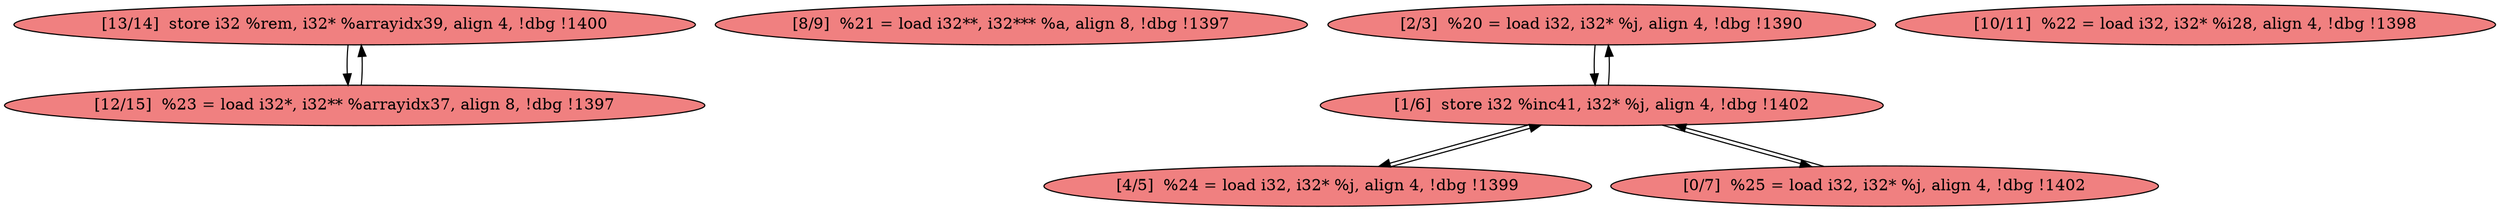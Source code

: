 
digraph G {


node2512 [fillcolor=lightcoral,label="[13/14]  store i32 %rem, i32* %arrayidx39, align 4, !dbg !1400",shape=ellipse,style=filled ]
node2507 [fillcolor=lightcoral,label="[8/9]  %21 = load i32**, i32*** %a, align 8, !dbg !1397",shape=ellipse,style=filled ]
node2509 [fillcolor=lightcoral,label="[2/3]  %20 = load i32, i32* %j, align 4, !dbg !1390",shape=ellipse,style=filled ]
node2513 [fillcolor=lightcoral,label="[4/5]  %24 = load i32, i32* %j, align 4, !dbg !1399",shape=ellipse,style=filled ]
node2511 [fillcolor=lightcoral,label="[12/15]  %23 = load i32*, i32** %arrayidx37, align 8, !dbg !1397",shape=ellipse,style=filled ]
node2508 [fillcolor=lightcoral,label="[1/6]  store i32 %inc41, i32* %j, align 4, !dbg !1402",shape=ellipse,style=filled ]
node2506 [fillcolor=lightcoral,label="[0/7]  %25 = load i32, i32* %j, align 4, !dbg !1402",shape=ellipse,style=filled ]
node2510 [fillcolor=lightcoral,label="[10/11]  %22 = load i32, i32* %i28, align 4, !dbg !1398",shape=ellipse,style=filled ]

node2511->node2512 [ ]
node2508->node2509 [ ]
node2513->node2508 [ ]
node2509->node2508 [ ]
node2508->node2506 [ ]
node2506->node2508 [ ]
node2512->node2511 [ ]
node2508->node2513 [ ]


}

